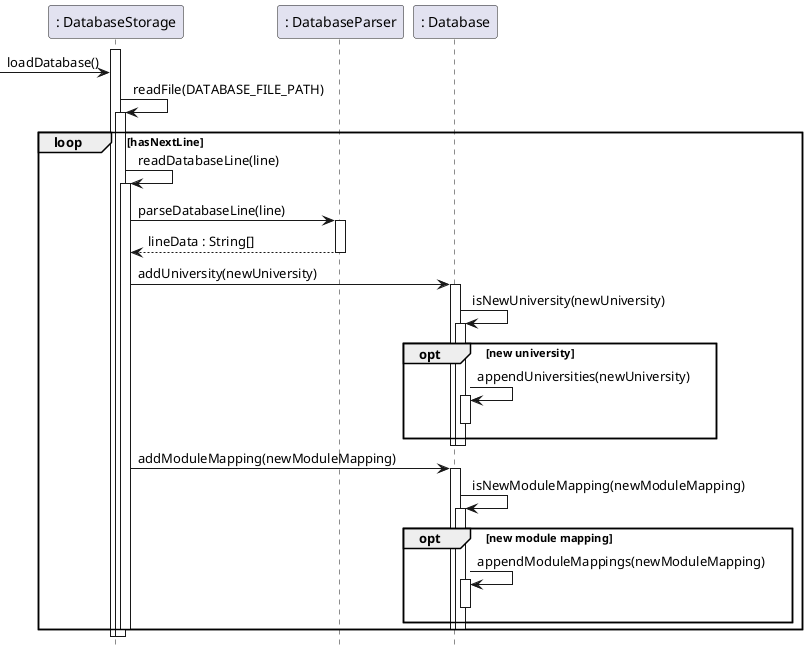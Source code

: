 @startuml

hide footbox

activate ": DatabaseStorage"

-> ": DatabaseStorage" : loadDatabase()

": DatabaseStorage" -> ": DatabaseStorage" : readFile(DATABASE_FILE_PATH)
activate ": DatabaseStorage"

loop hasNextLine
    ": DatabaseStorage" -> ": DatabaseStorage" : readDatabaseLine(line)
    activate ": DatabaseStorage"

    ": DatabaseStorage" -> ": DatabaseParser" : parseDatabaseLine(line)
    activate ": DatabaseParser"
    ": DatabaseParser" --> ": DatabaseStorage" : lineData : String[]
    deactivate ": DatabaseParser"

    ": DatabaseStorage" -> ": Database" : addUniversity(newUniversity)
    activate ": Database"

    ": Database" -> ": Database" : isNewUniversity(newUniversity)
    activate ": Database"

    opt new university

        ": Database" -> ": Database" : appendUniversities(newUniversity)
        activate ": Database"
        deactivate ": Database"

    end

    deactivate ": Database"

    deactivate ": Database"

    ": DatabaseStorage" -> ": Database" : addModuleMapping(newModuleMapping)
    activate ": Database"

    ": Database" -> ": Database" : isNewModuleMapping(newModuleMapping)
    activate ": Database"

    opt new module mapping

        ": Database" -> ": Database" : appendModuleMappings(newModuleMapping)
        activate ": Database"
        deactivate ": Database"

    end

    deactivate ": Database"

    deactivate ": Database"

    deactivate ": DatabaseStorage"
end

deactivate ": DatabaseStorage"

deactivate ": DatabaseStorage"

@enduml